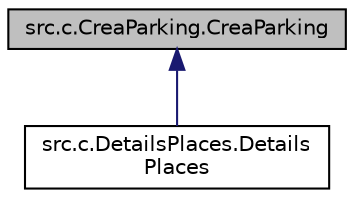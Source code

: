 digraph "src.c.CreaParking.CreaParking"
{
  edge [fontname="Helvetica",fontsize="10",labelfontname="Helvetica",labelfontsize="10"];
  node [fontname="Helvetica",fontsize="10",shape=record];
  Node1 [label="src.c.CreaParking.CreaParking",height=0.2,width=0.4,color="black", fillcolor="grey75", style="filled", fontcolor="black"];
  Node1 -> Node2 [dir="back",color="midnightblue",fontsize="10",style="solid",fontname="Helvetica"];
  Node2 [label="src.c.DetailsPlaces.Details\lPlaces",height=0.2,width=0.4,color="black", fillcolor="white", style="filled",URL="$classsrc_1_1c_1_1_details_places_1_1_details_places.html"];
}
